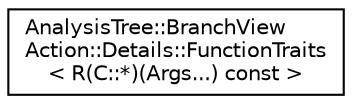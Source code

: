 digraph "Graphical Class Hierarchy"
{
  edge [fontname="Helvetica",fontsize="10",labelfontname="Helvetica",labelfontsize="10"];
  node [fontname="Helvetica",fontsize="10",shape=record];
  rankdir="LR";
  Node1 [label="AnalysisTree::BranchView\lAction::Details::FunctionTraits\l\< R(C::*)(Args...) const  \>",height=0.2,width=0.4,color="black", fillcolor="white", style="filled",URL="$de/dbe/structAnalysisTree_1_1BranchViewAction_1_1Details_1_1FunctionTraits_3_01R_07C_1_1_5_08_07Args_8_8_8_08_01const_01_01_4.html"];
}
